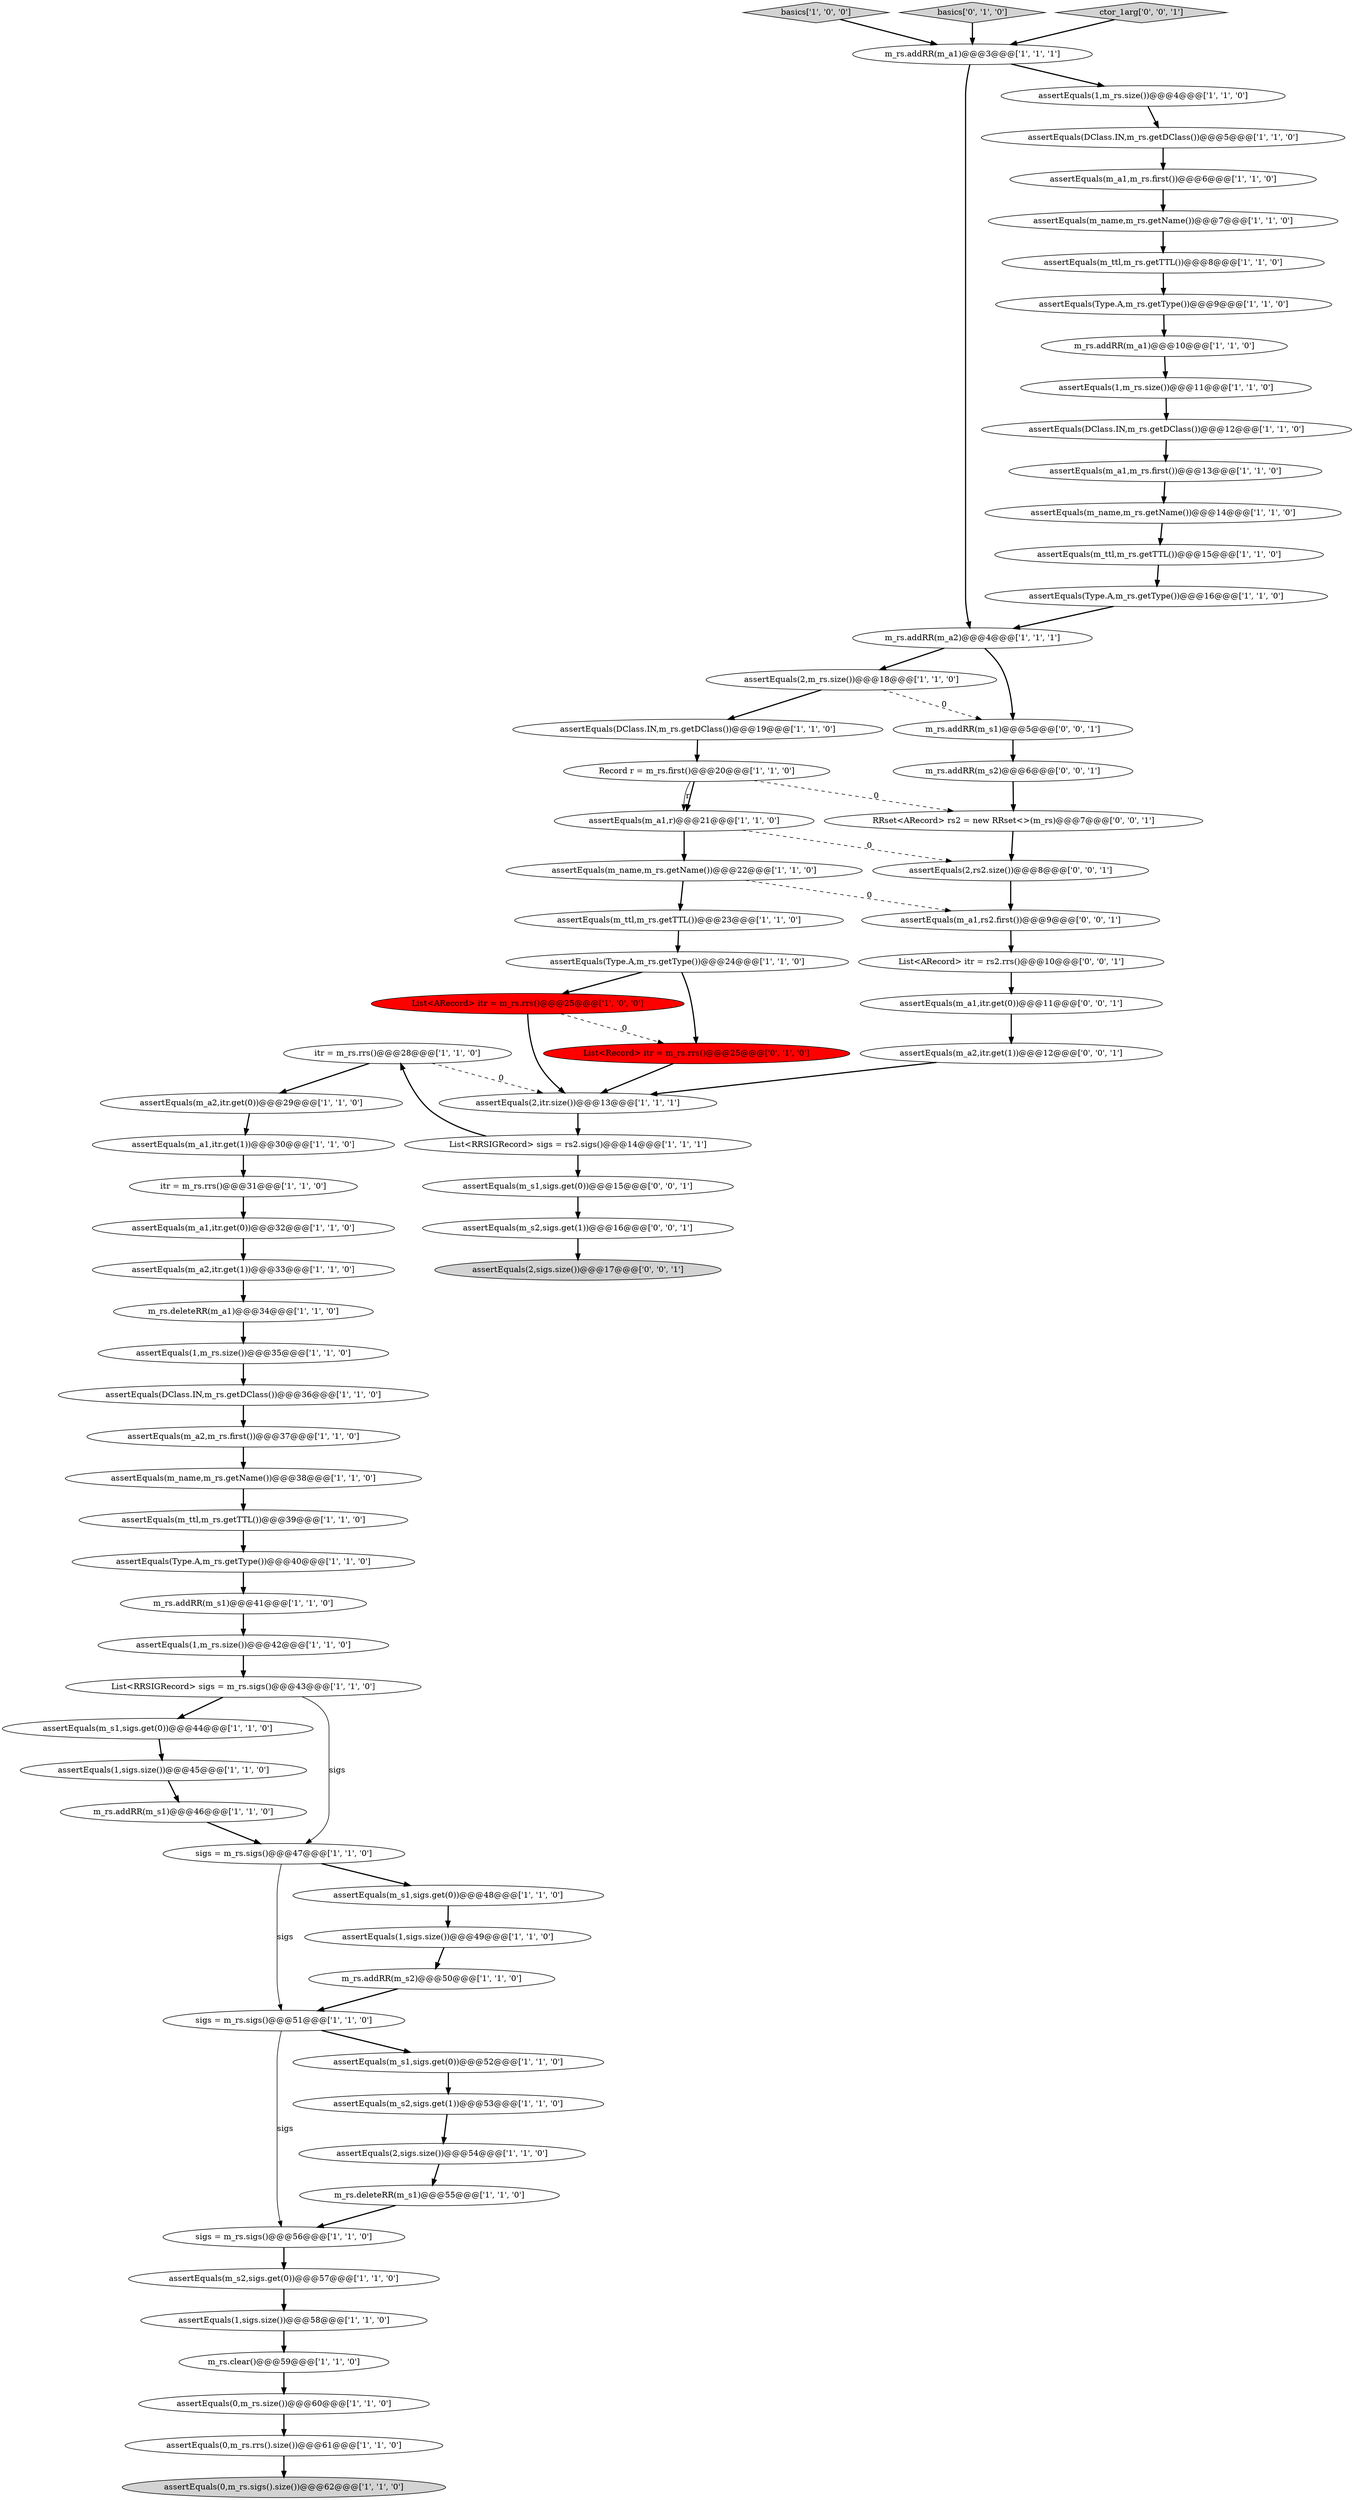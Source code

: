 digraph {
13 [style = filled, label = "assertEquals(m_s1,sigs.get(0))@@@48@@@['1', '1', '0']", fillcolor = white, shape = ellipse image = "AAA0AAABBB1BBB"];
26 [style = filled, label = "m_rs.clear()@@@59@@@['1', '1', '0']", fillcolor = white, shape = ellipse image = "AAA0AAABBB1BBB"];
34 [style = filled, label = "assertEquals(1,m_rs.size())@@@35@@@['1', '1', '0']", fillcolor = white, shape = ellipse image = "AAA0AAABBB1BBB"];
39 [style = filled, label = "assertEquals(Type.A,m_rs.getType())@@@40@@@['1', '1', '0']", fillcolor = white, shape = ellipse image = "AAA0AAABBB1BBB"];
47 [style = filled, label = "m_rs.addRR(m_a1)@@@10@@@['1', '1', '0']", fillcolor = white, shape = ellipse image = "AAA0AAABBB1BBB"];
69 [style = filled, label = "assertEquals(2,sigs.size())@@@17@@@['0', '0', '1']", fillcolor = lightgray, shape = ellipse image = "AAA0AAABBB3BBB"];
41 [style = filled, label = "assertEquals(m_a1,itr.get(1))@@@30@@@['1', '1', '0']", fillcolor = white, shape = ellipse image = "AAA0AAABBB1BBB"];
53 [style = filled, label = "assertEquals(m_name,m_rs.getName())@@@38@@@['1', '1', '0']", fillcolor = white, shape = ellipse image = "AAA0AAABBB1BBB"];
51 [style = filled, label = "assertEquals(Type.A,m_rs.getType())@@@24@@@['1', '1', '0']", fillcolor = white, shape = ellipse image = "AAA0AAABBB1BBB"];
5 [style = filled, label = "List<RRSIGRecord> sigs = rs2.sigs()@@@14@@@['1', '1', '1']", fillcolor = white, shape = ellipse image = "AAA0AAABBB1BBB"];
18 [style = filled, label = "assertEquals(m_s2,sigs.get(1))@@@53@@@['1', '1', '0']", fillcolor = white, shape = ellipse image = "AAA0AAABBB1BBB"];
35 [style = filled, label = "basics['1', '0', '0']", fillcolor = lightgray, shape = diamond image = "AAA0AAABBB1BBB"];
61 [style = filled, label = "List<Record> itr = m_rs.rrs()@@@25@@@['0', '1', '0']", fillcolor = red, shape = ellipse image = "AAA1AAABBB2BBB"];
42 [style = filled, label = "assertEquals(DClass.IN,m_rs.getDClass())@@@19@@@['1', '1', '0']", fillcolor = white, shape = ellipse image = "AAA0AAABBB1BBB"];
71 [style = filled, label = "assertEquals(m_s1,sigs.get(0))@@@15@@@['0', '0', '1']", fillcolor = white, shape = ellipse image = "AAA0AAABBB3BBB"];
67 [style = filled, label = "assertEquals(m_a2,itr.get(1))@@@12@@@['0', '0', '1']", fillcolor = white, shape = ellipse image = "AAA0AAABBB3BBB"];
2 [style = filled, label = "assertEquals(1,sigs.size())@@@45@@@['1', '1', '0']", fillcolor = white, shape = ellipse image = "AAA0AAABBB1BBB"];
23 [style = filled, label = "assertEquals(m_name,m_rs.getName())@@@7@@@['1', '1', '0']", fillcolor = white, shape = ellipse image = "AAA0AAABBB1BBB"];
11 [style = filled, label = "sigs = m_rs.sigs()@@@56@@@['1', '1', '0']", fillcolor = white, shape = ellipse image = "AAA0AAABBB1BBB"];
36 [style = filled, label = "assertEquals(m_a1,m_rs.first())@@@13@@@['1', '1', '0']", fillcolor = white, shape = ellipse image = "AAA0AAABBB1BBB"];
65 [style = filled, label = "assertEquals(m_a1,itr.get(0))@@@11@@@['0', '0', '1']", fillcolor = white, shape = ellipse image = "AAA0AAABBB3BBB"];
63 [style = filled, label = "List<ARecord> itr = rs2.rrs()@@@10@@@['0', '0', '1']", fillcolor = white, shape = ellipse image = "AAA0AAABBB3BBB"];
70 [style = filled, label = "assertEquals(m_s2,sigs.get(1))@@@16@@@['0', '0', '1']", fillcolor = white, shape = ellipse image = "AAA0AAABBB3BBB"];
66 [style = filled, label = "assertEquals(2,rs2.size())@@@8@@@['0', '0', '1']", fillcolor = white, shape = ellipse image = "AAA0AAABBB3BBB"];
38 [style = filled, label = "assertEquals(DClass.IN,m_rs.getDClass())@@@36@@@['1', '1', '0']", fillcolor = white, shape = ellipse image = "AAA0AAABBB1BBB"];
16 [style = filled, label = "assertEquals(m_ttl,m_rs.getTTL())@@@23@@@['1', '1', '0']", fillcolor = white, shape = ellipse image = "AAA0AAABBB1BBB"];
14 [style = filled, label = "m_rs.addRR(m_a1)@@@3@@@['1', '1', '1']", fillcolor = white, shape = ellipse image = "AAA0AAABBB1BBB"];
22 [style = filled, label = "m_rs.addRR(m_s1)@@@41@@@['1', '1', '0']", fillcolor = white, shape = ellipse image = "AAA0AAABBB1BBB"];
50 [style = filled, label = "assertEquals(m_ttl,m_rs.getTTL())@@@15@@@['1', '1', '0']", fillcolor = white, shape = ellipse image = "AAA0AAABBB1BBB"];
15 [style = filled, label = "Record r = m_rs.first()@@@20@@@['1', '1', '0']", fillcolor = white, shape = ellipse image = "AAA0AAABBB1BBB"];
58 [style = filled, label = "assertEquals(1,m_rs.size())@@@42@@@['1', '1', '0']", fillcolor = white, shape = ellipse image = "AAA0AAABBB1BBB"];
21 [style = filled, label = "assertEquals(1,sigs.size())@@@58@@@['1', '1', '0']", fillcolor = white, shape = ellipse image = "AAA0AAABBB1BBB"];
44 [style = filled, label = "assertEquals(m_a1,itr.get(0))@@@32@@@['1', '1', '0']", fillcolor = white, shape = ellipse image = "AAA0AAABBB1BBB"];
60 [style = filled, label = "assertEquals(m_name,m_rs.getName())@@@22@@@['1', '1', '0']", fillcolor = white, shape = ellipse image = "AAA0AAABBB1BBB"];
45 [style = filled, label = "assertEquals(m_ttl,m_rs.getTTL())@@@8@@@['1', '1', '0']", fillcolor = white, shape = ellipse image = "AAA0AAABBB1BBB"];
37 [style = filled, label = "assertEquals(Type.A,m_rs.getType())@@@16@@@['1', '1', '0']", fillcolor = white, shape = ellipse image = "AAA0AAABBB1BBB"];
48 [style = filled, label = "itr = m_rs.rrs()@@@28@@@['1', '1', '0']", fillcolor = white, shape = ellipse image = "AAA0AAABBB1BBB"];
19 [style = filled, label = "assertEquals(m_ttl,m_rs.getTTL())@@@39@@@['1', '1', '0']", fillcolor = white, shape = ellipse image = "AAA0AAABBB1BBB"];
4 [style = filled, label = "assertEquals(1,m_rs.size())@@@4@@@['1', '1', '0']", fillcolor = white, shape = ellipse image = "AAA0AAABBB1BBB"];
73 [style = filled, label = "RRset<ARecord> rs2 = new RRset<>(m_rs)@@@7@@@['0', '0', '1']", fillcolor = white, shape = ellipse image = "AAA0AAABBB3BBB"];
3 [style = filled, label = "itr = m_rs.rrs()@@@31@@@['1', '1', '0']", fillcolor = white, shape = ellipse image = "AAA0AAABBB1BBB"];
43 [style = filled, label = "assertEquals(0,m_rs.sigs().size())@@@62@@@['1', '1', '0']", fillcolor = lightgray, shape = ellipse image = "AAA0AAABBB1BBB"];
33 [style = filled, label = "m_rs.addRR(m_s1)@@@46@@@['1', '1', '0']", fillcolor = white, shape = ellipse image = "AAA0AAABBB1BBB"];
52 [style = filled, label = "assertEquals(2,m_rs.size())@@@18@@@['1', '1', '0']", fillcolor = white, shape = ellipse image = "AAA0AAABBB1BBB"];
25 [style = filled, label = "m_rs.deleteRR(m_a1)@@@34@@@['1', '1', '0']", fillcolor = white, shape = ellipse image = "AAA0AAABBB1BBB"];
55 [style = filled, label = "assertEquals(m_s2,sigs.get(0))@@@57@@@['1', '1', '0']", fillcolor = white, shape = ellipse image = "AAA0AAABBB1BBB"];
56 [style = filled, label = "m_rs.addRR(m_a2)@@@4@@@['1', '1', '1']", fillcolor = white, shape = ellipse image = "AAA0AAABBB1BBB"];
59 [style = filled, label = "sigs = m_rs.sigs()@@@47@@@['1', '1', '0']", fillcolor = white, shape = ellipse image = "AAA0AAABBB1BBB"];
49 [style = filled, label = "assertEquals(m_a1,m_rs.first())@@@6@@@['1', '1', '0']", fillcolor = white, shape = ellipse image = "AAA0AAABBB1BBB"];
40 [style = filled, label = "assertEquals(Type.A,m_rs.getType())@@@9@@@['1', '1', '0']", fillcolor = white, shape = ellipse image = "AAA0AAABBB1BBB"];
54 [style = filled, label = "assertEquals(1,m_rs.size())@@@11@@@['1', '1', '0']", fillcolor = white, shape = ellipse image = "AAA0AAABBB1BBB"];
7 [style = filled, label = "assertEquals(m_a1,r)@@@21@@@['1', '1', '0']", fillcolor = white, shape = ellipse image = "AAA0AAABBB1BBB"];
17 [style = filled, label = "sigs = m_rs.sigs()@@@51@@@['1', '1', '0']", fillcolor = white, shape = ellipse image = "AAA0AAABBB1BBB"];
32 [style = filled, label = "m_rs.deleteRR(m_s1)@@@55@@@['1', '1', '0']", fillcolor = white, shape = ellipse image = "AAA0AAABBB1BBB"];
1 [style = filled, label = "assertEquals(2,itr.size())@@@13@@@['1', '1', '1']", fillcolor = white, shape = ellipse image = "AAA0AAABBB1BBB"];
29 [style = filled, label = "assertEquals(m_a2,itr.get(0))@@@29@@@['1', '1', '0']", fillcolor = white, shape = ellipse image = "AAA0AAABBB1BBB"];
27 [style = filled, label = "assertEquals(0,m_rs.size())@@@60@@@['1', '1', '0']", fillcolor = white, shape = ellipse image = "AAA0AAABBB1BBB"];
0 [style = filled, label = "assertEquals(m_s1,sigs.get(0))@@@44@@@['1', '1', '0']", fillcolor = white, shape = ellipse image = "AAA0AAABBB1BBB"];
8 [style = filled, label = "assertEquals(DClass.IN,m_rs.getDClass())@@@12@@@['1', '1', '0']", fillcolor = white, shape = ellipse image = "AAA0AAABBB1BBB"];
68 [style = filled, label = "m_rs.addRR(m_s1)@@@5@@@['0', '0', '1']", fillcolor = white, shape = ellipse image = "AAA0AAABBB3BBB"];
30 [style = filled, label = "assertEquals(m_a2,itr.get(1))@@@33@@@['1', '1', '0']", fillcolor = white, shape = ellipse image = "AAA0AAABBB1BBB"];
31 [style = filled, label = "List<RRSIGRecord> sigs = m_rs.sigs()@@@43@@@['1', '1', '0']", fillcolor = white, shape = ellipse image = "AAA0AAABBB1BBB"];
57 [style = filled, label = "List<ARecord> itr = m_rs.rrs()@@@25@@@['1', '0', '0']", fillcolor = red, shape = ellipse image = "AAA1AAABBB1BBB"];
62 [style = filled, label = "basics['0', '1', '0']", fillcolor = lightgray, shape = diamond image = "AAA0AAABBB2BBB"];
64 [style = filled, label = "assertEquals(m_a1,rs2.first())@@@9@@@['0', '0', '1']", fillcolor = white, shape = ellipse image = "AAA0AAABBB3BBB"];
72 [style = filled, label = "m_rs.addRR(m_s2)@@@6@@@['0', '0', '1']", fillcolor = white, shape = ellipse image = "AAA0AAABBB3BBB"];
10 [style = filled, label = "assertEquals(2,sigs.size())@@@54@@@['1', '1', '0']", fillcolor = white, shape = ellipse image = "AAA0AAABBB1BBB"];
6 [style = filled, label = "assertEquals(m_s1,sigs.get(0))@@@52@@@['1', '1', '0']", fillcolor = white, shape = ellipse image = "AAA0AAABBB1BBB"];
74 [style = filled, label = "ctor_1arg['0', '0', '1']", fillcolor = lightgray, shape = diamond image = "AAA0AAABBB3BBB"];
28 [style = filled, label = "assertEquals(m_a2,m_rs.first())@@@37@@@['1', '1', '0']", fillcolor = white, shape = ellipse image = "AAA0AAABBB1BBB"];
24 [style = filled, label = "assertEquals(0,m_rs.rrs().size())@@@61@@@['1', '1', '0']", fillcolor = white, shape = ellipse image = "AAA0AAABBB1BBB"];
9 [style = filled, label = "m_rs.addRR(m_s2)@@@50@@@['1', '1', '0']", fillcolor = white, shape = ellipse image = "AAA0AAABBB1BBB"];
46 [style = filled, label = "assertEquals(m_name,m_rs.getName())@@@14@@@['1', '1', '0']", fillcolor = white, shape = ellipse image = "AAA0AAABBB1BBB"];
20 [style = filled, label = "assertEquals(1,sigs.size())@@@49@@@['1', '1', '0']", fillcolor = white, shape = ellipse image = "AAA0AAABBB1BBB"];
12 [style = filled, label = "assertEquals(DClass.IN,m_rs.getDClass())@@@5@@@['1', '1', '0']", fillcolor = white, shape = ellipse image = "AAA0AAABBB1BBB"];
1->5 [style = bold, label=""];
7->66 [style = dashed, label="0"];
16->51 [style = bold, label=""];
62->14 [style = bold, label=""];
71->70 [style = bold, label=""];
56->52 [style = bold, label=""];
65->67 [style = bold, label=""];
70->69 [style = bold, label=""];
25->34 [style = bold, label=""];
23->45 [style = bold, label=""];
20->9 [style = bold, label=""];
48->29 [style = bold, label=""];
57->1 [style = bold, label=""];
10->32 [style = bold, label=""];
24->43 [style = bold, label=""];
67->1 [style = bold, label=""];
7->60 [style = bold, label=""];
53->19 [style = bold, label=""];
21->26 [style = bold, label=""];
8->36 [style = bold, label=""];
51->61 [style = bold, label=""];
66->64 [style = bold, label=""];
72->73 [style = bold, label=""];
40->47 [style = bold, label=""];
37->56 [style = bold, label=""];
73->66 [style = bold, label=""];
46->50 [style = bold, label=""];
32->11 [style = bold, label=""];
17->11 [style = solid, label="sigs"];
42->15 [style = bold, label=""];
68->72 [style = bold, label=""];
60->16 [style = bold, label=""];
38->28 [style = bold, label=""];
61->1 [style = bold, label=""];
50->37 [style = bold, label=""];
19->39 [style = bold, label=""];
9->17 [style = bold, label=""];
60->64 [style = dashed, label="0"];
14->56 [style = bold, label=""];
39->22 [style = bold, label=""];
36->46 [style = bold, label=""];
52->42 [style = bold, label=""];
26->27 [style = bold, label=""];
47->54 [style = bold, label=""];
48->1 [style = dashed, label="0"];
2->33 [style = bold, label=""];
34->38 [style = bold, label=""];
14->4 [style = bold, label=""];
56->68 [style = bold, label=""];
44->30 [style = bold, label=""];
59->17 [style = solid, label="sigs"];
63->65 [style = bold, label=""];
17->6 [style = bold, label=""];
6->18 [style = bold, label=""];
31->0 [style = bold, label=""];
15->73 [style = dashed, label="0"];
49->23 [style = bold, label=""];
31->59 [style = solid, label="sigs"];
74->14 [style = bold, label=""];
35->14 [style = bold, label=""];
52->68 [style = dashed, label="0"];
12->49 [style = bold, label=""];
54->8 [style = bold, label=""];
3->44 [style = bold, label=""];
18->10 [style = bold, label=""];
22->58 [style = bold, label=""];
33->59 [style = bold, label=""];
4->12 [style = bold, label=""];
27->24 [style = bold, label=""];
11->55 [style = bold, label=""];
57->61 [style = dashed, label="0"];
51->57 [style = bold, label=""];
45->40 [style = bold, label=""];
5->71 [style = bold, label=""];
55->21 [style = bold, label=""];
15->7 [style = bold, label=""];
28->53 [style = bold, label=""];
29->41 [style = bold, label=""];
41->3 [style = bold, label=""];
0->2 [style = bold, label=""];
64->63 [style = bold, label=""];
30->25 [style = bold, label=""];
58->31 [style = bold, label=""];
15->7 [style = solid, label="r"];
59->13 [style = bold, label=""];
5->48 [style = bold, label=""];
13->20 [style = bold, label=""];
}
